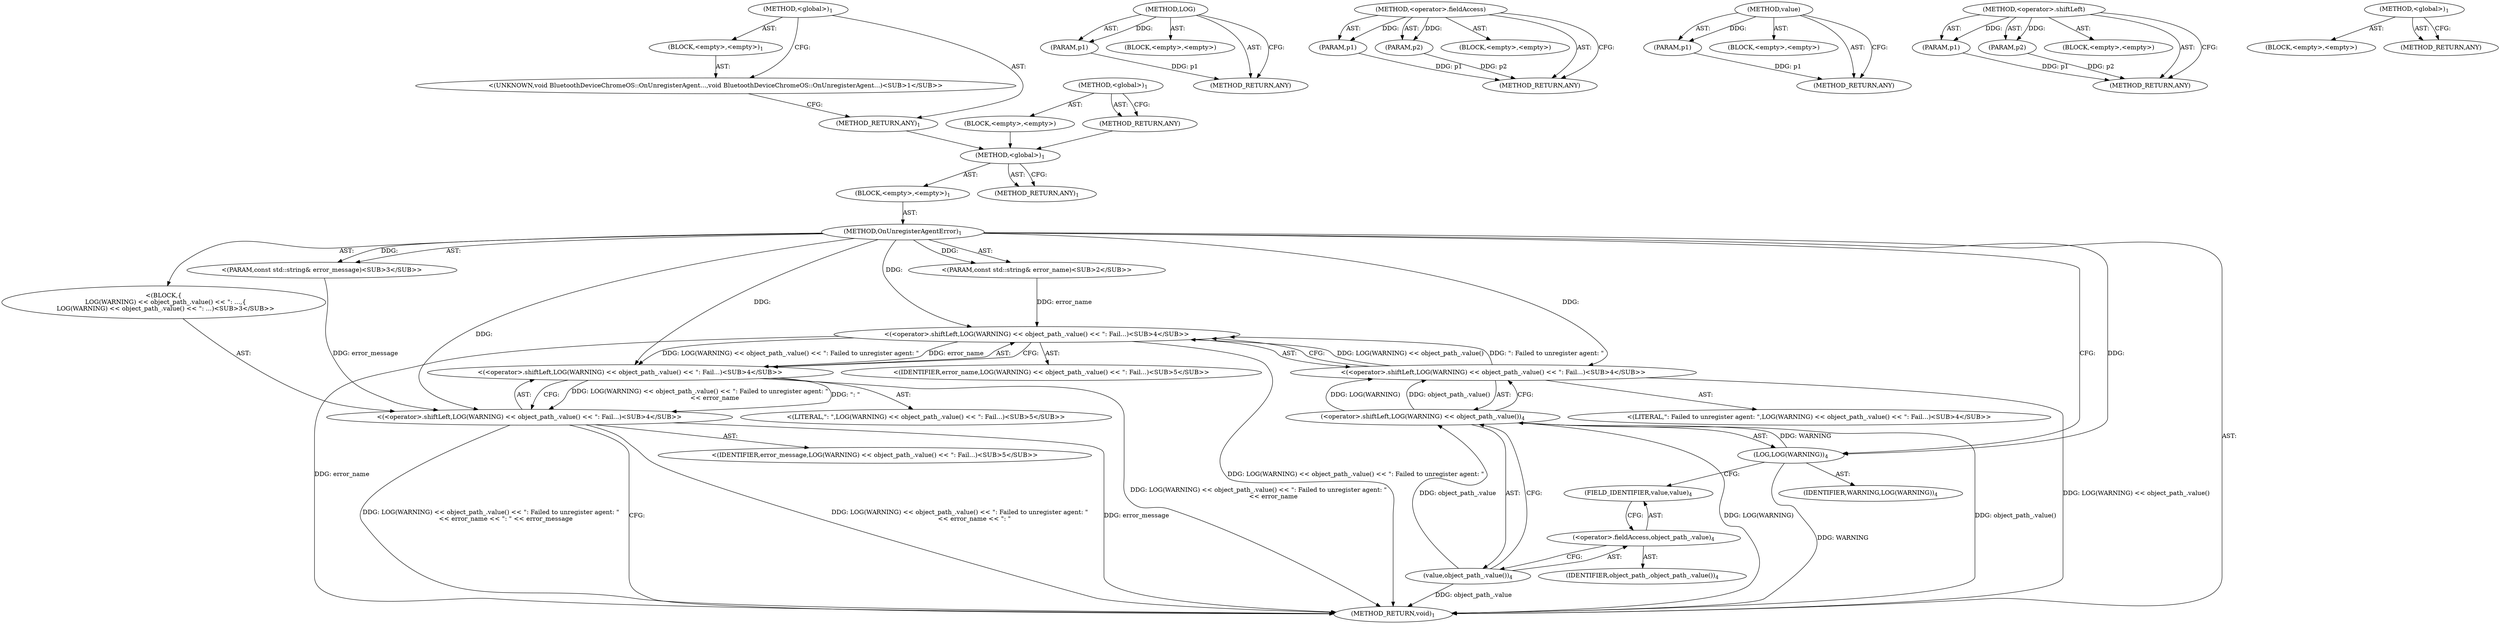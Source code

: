 digraph "&lt;global&gt;" {
vulnerable_6 [label=<(METHOD,&lt;global&gt;)<SUB>1</SUB>>];
vulnerable_7 [label=<(BLOCK,&lt;empty&gt;,&lt;empty&gt;)<SUB>1</SUB>>];
vulnerable_8 [label=<(METHOD,OnUnregisterAgentError)<SUB>1</SUB>>];
vulnerable_9 [label="<(PARAM,const std::string&amp; error_name)<SUB>2</SUB>>"];
vulnerable_10 [label="<(PARAM,const std::string&amp; error_message)<SUB>3</SUB>>"];
vulnerable_11 [label="<(BLOCK,{
  LOG(WARNING) &lt;&lt; object_path_.value() &lt;&lt; &quot;: ...,{
  LOG(WARNING) &lt;&lt; object_path_.value() &lt;&lt; &quot;: ...)<SUB>3</SUB>>"];
vulnerable_12 [label="<(&lt;operator&gt;.shiftLeft,LOG(WARNING) &lt;&lt; object_path_.value() &lt;&lt; &quot;: Fail...)<SUB>4</SUB>>"];
vulnerable_13 [label="<(&lt;operator&gt;.shiftLeft,LOG(WARNING) &lt;&lt; object_path_.value() &lt;&lt; &quot;: Fail...)<SUB>4</SUB>>"];
vulnerable_14 [label="<(&lt;operator&gt;.shiftLeft,LOG(WARNING) &lt;&lt; object_path_.value() &lt;&lt; &quot;: Fail...)<SUB>4</SUB>>"];
vulnerable_15 [label="<(&lt;operator&gt;.shiftLeft,LOG(WARNING) &lt;&lt; object_path_.value() &lt;&lt; &quot;: Fail...)<SUB>4</SUB>>"];
vulnerable_16 [label=<(&lt;operator&gt;.shiftLeft,LOG(WARNING) &lt;&lt; object_path_.value())<SUB>4</SUB>>];
vulnerable_17 [label=<(LOG,LOG(WARNING))<SUB>4</SUB>>];
vulnerable_18 [label=<(IDENTIFIER,WARNING,LOG(WARNING))<SUB>4</SUB>>];
vulnerable_19 [label=<(value,object_path_.value())<SUB>4</SUB>>];
vulnerable_20 [label=<(&lt;operator&gt;.fieldAccess,object_path_.value)<SUB>4</SUB>>];
vulnerable_21 [label=<(IDENTIFIER,object_path_,object_path_.value())<SUB>4</SUB>>];
vulnerable_22 [label=<(FIELD_IDENTIFIER,value,value)<SUB>4</SUB>>];
vulnerable_23 [label="<(LITERAL,&quot;: Failed to unregister agent: &quot;,LOG(WARNING) &lt;&lt; object_path_.value() &lt;&lt; &quot;: Fail...)<SUB>4</SUB>>"];
vulnerable_24 [label="<(IDENTIFIER,error_name,LOG(WARNING) &lt;&lt; object_path_.value() &lt;&lt; &quot;: Fail...)<SUB>5</SUB>>"];
vulnerable_25 [label="<(LITERAL,&quot;: &quot;,LOG(WARNING) &lt;&lt; object_path_.value() &lt;&lt; &quot;: Fail...)<SUB>5</SUB>>"];
vulnerable_26 [label="<(IDENTIFIER,error_message,LOG(WARNING) &lt;&lt; object_path_.value() &lt;&lt; &quot;: Fail...)<SUB>5</SUB>>"];
vulnerable_27 [label=<(METHOD_RETURN,void)<SUB>1</SUB>>];
vulnerable_29 [label=<(METHOD_RETURN,ANY)<SUB>1</SUB>>];
vulnerable_53 [label=<(METHOD,LOG)>];
vulnerable_54 [label=<(PARAM,p1)>];
vulnerable_55 [label=<(BLOCK,&lt;empty&gt;,&lt;empty&gt;)>];
vulnerable_56 [label=<(METHOD_RETURN,ANY)>];
vulnerable_61 [label=<(METHOD,&lt;operator&gt;.fieldAccess)>];
vulnerable_62 [label=<(PARAM,p1)>];
vulnerable_63 [label=<(PARAM,p2)>];
vulnerable_64 [label=<(BLOCK,&lt;empty&gt;,&lt;empty&gt;)>];
vulnerable_65 [label=<(METHOD_RETURN,ANY)>];
vulnerable_57 [label=<(METHOD,value)>];
vulnerable_58 [label=<(PARAM,p1)>];
vulnerable_59 [label=<(BLOCK,&lt;empty&gt;,&lt;empty&gt;)>];
vulnerable_60 [label=<(METHOD_RETURN,ANY)>];
vulnerable_48 [label=<(METHOD,&lt;operator&gt;.shiftLeft)>];
vulnerable_49 [label=<(PARAM,p1)>];
vulnerable_50 [label=<(PARAM,p2)>];
vulnerable_51 [label=<(BLOCK,&lt;empty&gt;,&lt;empty&gt;)>];
vulnerable_52 [label=<(METHOD_RETURN,ANY)>];
vulnerable_42 [label=<(METHOD,&lt;global&gt;)<SUB>1</SUB>>];
vulnerable_43 [label=<(BLOCK,&lt;empty&gt;,&lt;empty&gt;)>];
vulnerable_44 [label=<(METHOD_RETURN,ANY)>];
fixed_6 [label=<(METHOD,&lt;global&gt;)<SUB>1</SUB>>];
fixed_7 [label=<(BLOCK,&lt;empty&gt;,&lt;empty&gt;)<SUB>1</SUB>>];
fixed_8 [label="<(UNKNOWN,void BluetoothDeviceChromeOS::OnUnregisterAgent...,void BluetoothDeviceChromeOS::OnUnregisterAgent...)<SUB>1</SUB>>"];
fixed_9 [label=<(METHOD_RETURN,ANY)<SUB>1</SUB>>];
fixed_14 [label=<(METHOD,&lt;global&gt;)<SUB>1</SUB>>];
fixed_15 [label=<(BLOCK,&lt;empty&gt;,&lt;empty&gt;)>];
fixed_16 [label=<(METHOD_RETURN,ANY)>];
vulnerable_6 -> vulnerable_7  [key=0, label="AST: "];
vulnerable_6 -> vulnerable_29  [key=0, label="AST: "];
vulnerable_6 -> vulnerable_29  [key=1, label="CFG: "];
vulnerable_7 -> vulnerable_8  [key=0, label="AST: "];
vulnerable_8 -> vulnerable_9  [key=0, label="AST: "];
vulnerable_8 -> vulnerable_9  [key=1, label="DDG: "];
vulnerable_8 -> vulnerable_10  [key=0, label="AST: "];
vulnerable_8 -> vulnerable_10  [key=1, label="DDG: "];
vulnerable_8 -> vulnerable_11  [key=0, label="AST: "];
vulnerable_8 -> vulnerable_27  [key=0, label="AST: "];
vulnerable_8 -> vulnerable_17  [key=0, label="CFG: "];
vulnerable_8 -> vulnerable_17  [key=1, label="DDG: "];
vulnerable_8 -> vulnerable_12  [key=0, label="DDG: "];
vulnerable_8 -> vulnerable_13  [key=0, label="DDG: "];
vulnerable_8 -> vulnerable_14  [key=0, label="DDG: "];
vulnerable_8 -> vulnerable_15  [key=0, label="DDG: "];
vulnerable_9 -> vulnerable_14  [key=0, label="DDG: error_name"];
vulnerable_10 -> vulnerable_12  [key=0, label="DDG: error_message"];
vulnerable_11 -> vulnerable_12  [key=0, label="AST: "];
vulnerable_12 -> vulnerable_13  [key=0, label="AST: "];
vulnerable_12 -> vulnerable_26  [key=0, label="AST: "];
vulnerable_12 -> vulnerable_27  [key=0, label="CFG: "];
vulnerable_12 -> vulnerable_27  [key=1, label="DDG: LOG(WARNING) &lt;&lt; object_path_.value() &lt;&lt; &quot;: Failed to unregister agent: &quot;
               &lt;&lt; error_name &lt;&lt; &quot;: &quot;"];
vulnerable_12 -> vulnerable_27  [key=2, label="DDG: error_message"];
vulnerable_12 -> vulnerable_27  [key=3, label="DDG: LOG(WARNING) &lt;&lt; object_path_.value() &lt;&lt; &quot;: Failed to unregister agent: &quot;
               &lt;&lt; error_name &lt;&lt; &quot;: &quot; &lt;&lt; error_message"];
vulnerable_13 -> vulnerable_14  [key=0, label="AST: "];
vulnerable_13 -> vulnerable_25  [key=0, label="AST: "];
vulnerable_13 -> vulnerable_12  [key=0, label="CFG: "];
vulnerable_13 -> vulnerable_12  [key=1, label="DDG: LOG(WARNING) &lt;&lt; object_path_.value() &lt;&lt; &quot;: Failed to unregister agent: &quot;
               &lt;&lt; error_name"];
vulnerable_13 -> vulnerable_12  [key=2, label="DDG: &quot;: &quot;"];
vulnerable_13 -> vulnerable_27  [key=0, label="DDG: LOG(WARNING) &lt;&lt; object_path_.value() &lt;&lt; &quot;: Failed to unregister agent: &quot;
               &lt;&lt; error_name"];
vulnerable_14 -> vulnerable_15  [key=0, label="AST: "];
vulnerable_14 -> vulnerable_24  [key=0, label="AST: "];
vulnerable_14 -> vulnerable_13  [key=0, label="CFG: "];
vulnerable_14 -> vulnerable_13  [key=1, label="DDG: LOG(WARNING) &lt;&lt; object_path_.value() &lt;&lt; &quot;: Failed to unregister agent: &quot;"];
vulnerable_14 -> vulnerable_13  [key=2, label="DDG: error_name"];
vulnerable_14 -> vulnerable_27  [key=0, label="DDG: LOG(WARNING) &lt;&lt; object_path_.value() &lt;&lt; &quot;: Failed to unregister agent: &quot;"];
vulnerable_14 -> vulnerable_27  [key=1, label="DDG: error_name"];
vulnerable_15 -> vulnerable_16  [key=0, label="AST: "];
vulnerable_15 -> vulnerable_23  [key=0, label="AST: "];
vulnerable_15 -> vulnerable_14  [key=0, label="CFG: "];
vulnerable_15 -> vulnerable_14  [key=1, label="DDG: LOG(WARNING) &lt;&lt; object_path_.value()"];
vulnerable_15 -> vulnerable_14  [key=2, label="DDG: &quot;: Failed to unregister agent: &quot;"];
vulnerable_15 -> vulnerable_27  [key=0, label="DDG: LOG(WARNING) &lt;&lt; object_path_.value()"];
vulnerable_16 -> vulnerable_17  [key=0, label="AST: "];
vulnerable_16 -> vulnerable_19  [key=0, label="AST: "];
vulnerable_16 -> vulnerable_15  [key=0, label="CFG: "];
vulnerable_16 -> vulnerable_15  [key=1, label="DDG: LOG(WARNING)"];
vulnerable_16 -> vulnerable_15  [key=2, label="DDG: object_path_.value()"];
vulnerable_16 -> vulnerable_27  [key=0, label="DDG: LOG(WARNING)"];
vulnerable_16 -> vulnerable_27  [key=1, label="DDG: object_path_.value()"];
vulnerable_17 -> vulnerable_18  [key=0, label="AST: "];
vulnerable_17 -> vulnerable_22  [key=0, label="CFG: "];
vulnerable_17 -> vulnerable_27  [key=0, label="DDG: WARNING"];
vulnerable_17 -> vulnerable_16  [key=0, label="DDG: WARNING"];
vulnerable_19 -> vulnerable_20  [key=0, label="AST: "];
vulnerable_19 -> vulnerable_16  [key=0, label="CFG: "];
vulnerable_19 -> vulnerable_16  [key=1, label="DDG: object_path_.value"];
vulnerable_19 -> vulnerable_27  [key=0, label="DDG: object_path_.value"];
vulnerable_20 -> vulnerable_21  [key=0, label="AST: "];
vulnerable_20 -> vulnerable_22  [key=0, label="AST: "];
vulnerable_20 -> vulnerable_19  [key=0, label="CFG: "];
vulnerable_22 -> vulnerable_20  [key=0, label="CFG: "];
vulnerable_53 -> vulnerable_54  [key=0, label="AST: "];
vulnerable_53 -> vulnerable_54  [key=1, label="DDG: "];
vulnerable_53 -> vulnerable_55  [key=0, label="AST: "];
vulnerable_53 -> vulnerable_56  [key=0, label="AST: "];
vulnerable_53 -> vulnerable_56  [key=1, label="CFG: "];
vulnerable_54 -> vulnerable_56  [key=0, label="DDG: p1"];
vulnerable_61 -> vulnerable_62  [key=0, label="AST: "];
vulnerable_61 -> vulnerable_62  [key=1, label="DDG: "];
vulnerable_61 -> vulnerable_64  [key=0, label="AST: "];
vulnerable_61 -> vulnerable_63  [key=0, label="AST: "];
vulnerable_61 -> vulnerable_63  [key=1, label="DDG: "];
vulnerable_61 -> vulnerable_65  [key=0, label="AST: "];
vulnerable_61 -> vulnerable_65  [key=1, label="CFG: "];
vulnerable_62 -> vulnerable_65  [key=0, label="DDG: p1"];
vulnerable_63 -> vulnerable_65  [key=0, label="DDG: p2"];
vulnerable_57 -> vulnerable_58  [key=0, label="AST: "];
vulnerable_57 -> vulnerable_58  [key=1, label="DDG: "];
vulnerable_57 -> vulnerable_59  [key=0, label="AST: "];
vulnerable_57 -> vulnerable_60  [key=0, label="AST: "];
vulnerable_57 -> vulnerable_60  [key=1, label="CFG: "];
vulnerable_58 -> vulnerable_60  [key=0, label="DDG: p1"];
vulnerable_48 -> vulnerable_49  [key=0, label="AST: "];
vulnerable_48 -> vulnerable_49  [key=1, label="DDG: "];
vulnerable_48 -> vulnerable_51  [key=0, label="AST: "];
vulnerable_48 -> vulnerable_50  [key=0, label="AST: "];
vulnerable_48 -> vulnerable_50  [key=1, label="DDG: "];
vulnerable_48 -> vulnerable_52  [key=0, label="AST: "];
vulnerable_48 -> vulnerable_52  [key=1, label="CFG: "];
vulnerable_49 -> vulnerable_52  [key=0, label="DDG: p1"];
vulnerable_50 -> vulnerable_52  [key=0, label="DDG: p2"];
vulnerable_42 -> vulnerable_43  [key=0, label="AST: "];
vulnerable_42 -> vulnerable_44  [key=0, label="AST: "];
vulnerable_42 -> vulnerable_44  [key=1, label="CFG: "];
fixed_6 -> fixed_7  [key=0, label="AST: "];
fixed_6 -> fixed_9  [key=0, label="AST: "];
fixed_6 -> fixed_8  [key=0, label="CFG: "];
fixed_7 -> fixed_8  [key=0, label="AST: "];
fixed_8 -> fixed_9  [key=0, label="CFG: "];
fixed_9 -> vulnerable_6  [key=0];
fixed_14 -> fixed_15  [key=0, label="AST: "];
fixed_14 -> fixed_16  [key=0, label="AST: "];
fixed_14 -> fixed_16  [key=1, label="CFG: "];
fixed_15 -> vulnerable_6  [key=0];
fixed_16 -> vulnerable_6  [key=0];
}
